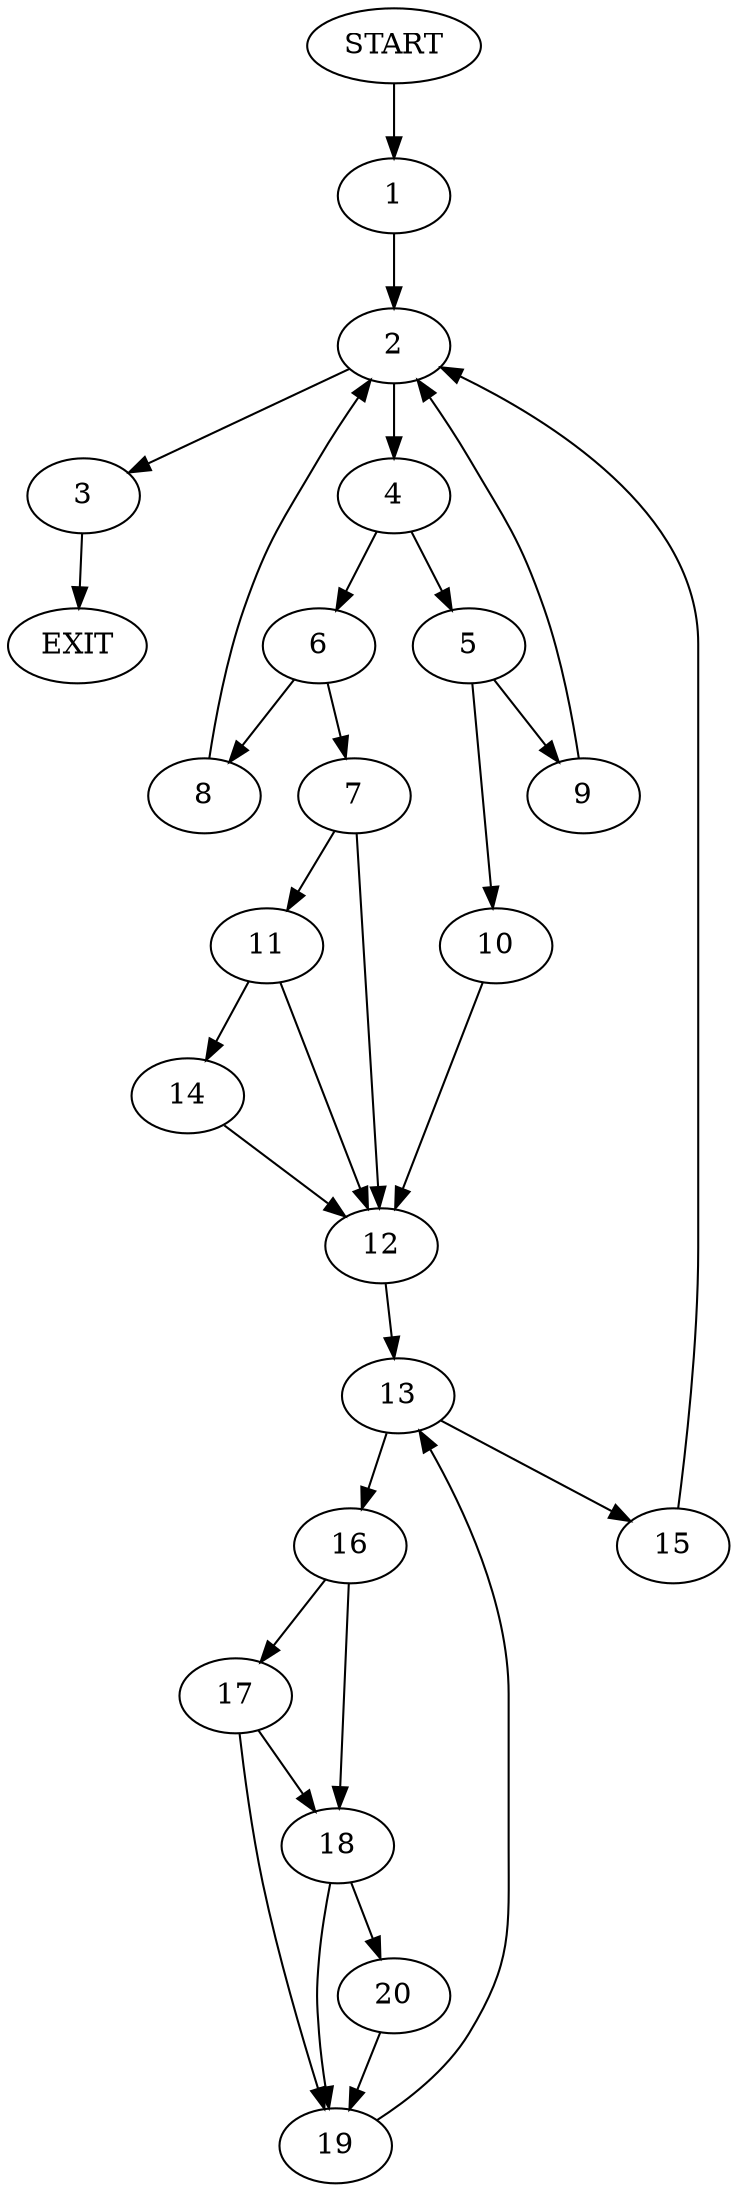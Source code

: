 digraph {
0 [label="START"]
21 [label="EXIT"]
0 -> 1
1 -> 2
2 -> 3
2 -> 4
4 -> 5
4 -> 6
3 -> 21
6 -> 7
6 -> 8
5 -> 9
5 -> 10
7 -> 11
7 -> 12
8 -> 2
12 -> 13
11 -> 12
11 -> 14
14 -> 12
10 -> 12
9 -> 2
13 -> 15
13 -> 16
15 -> 2
16 -> 17
16 -> 18
18 -> 19
18 -> 20
17 -> 19
17 -> 18
19 -> 13
20 -> 19
}
